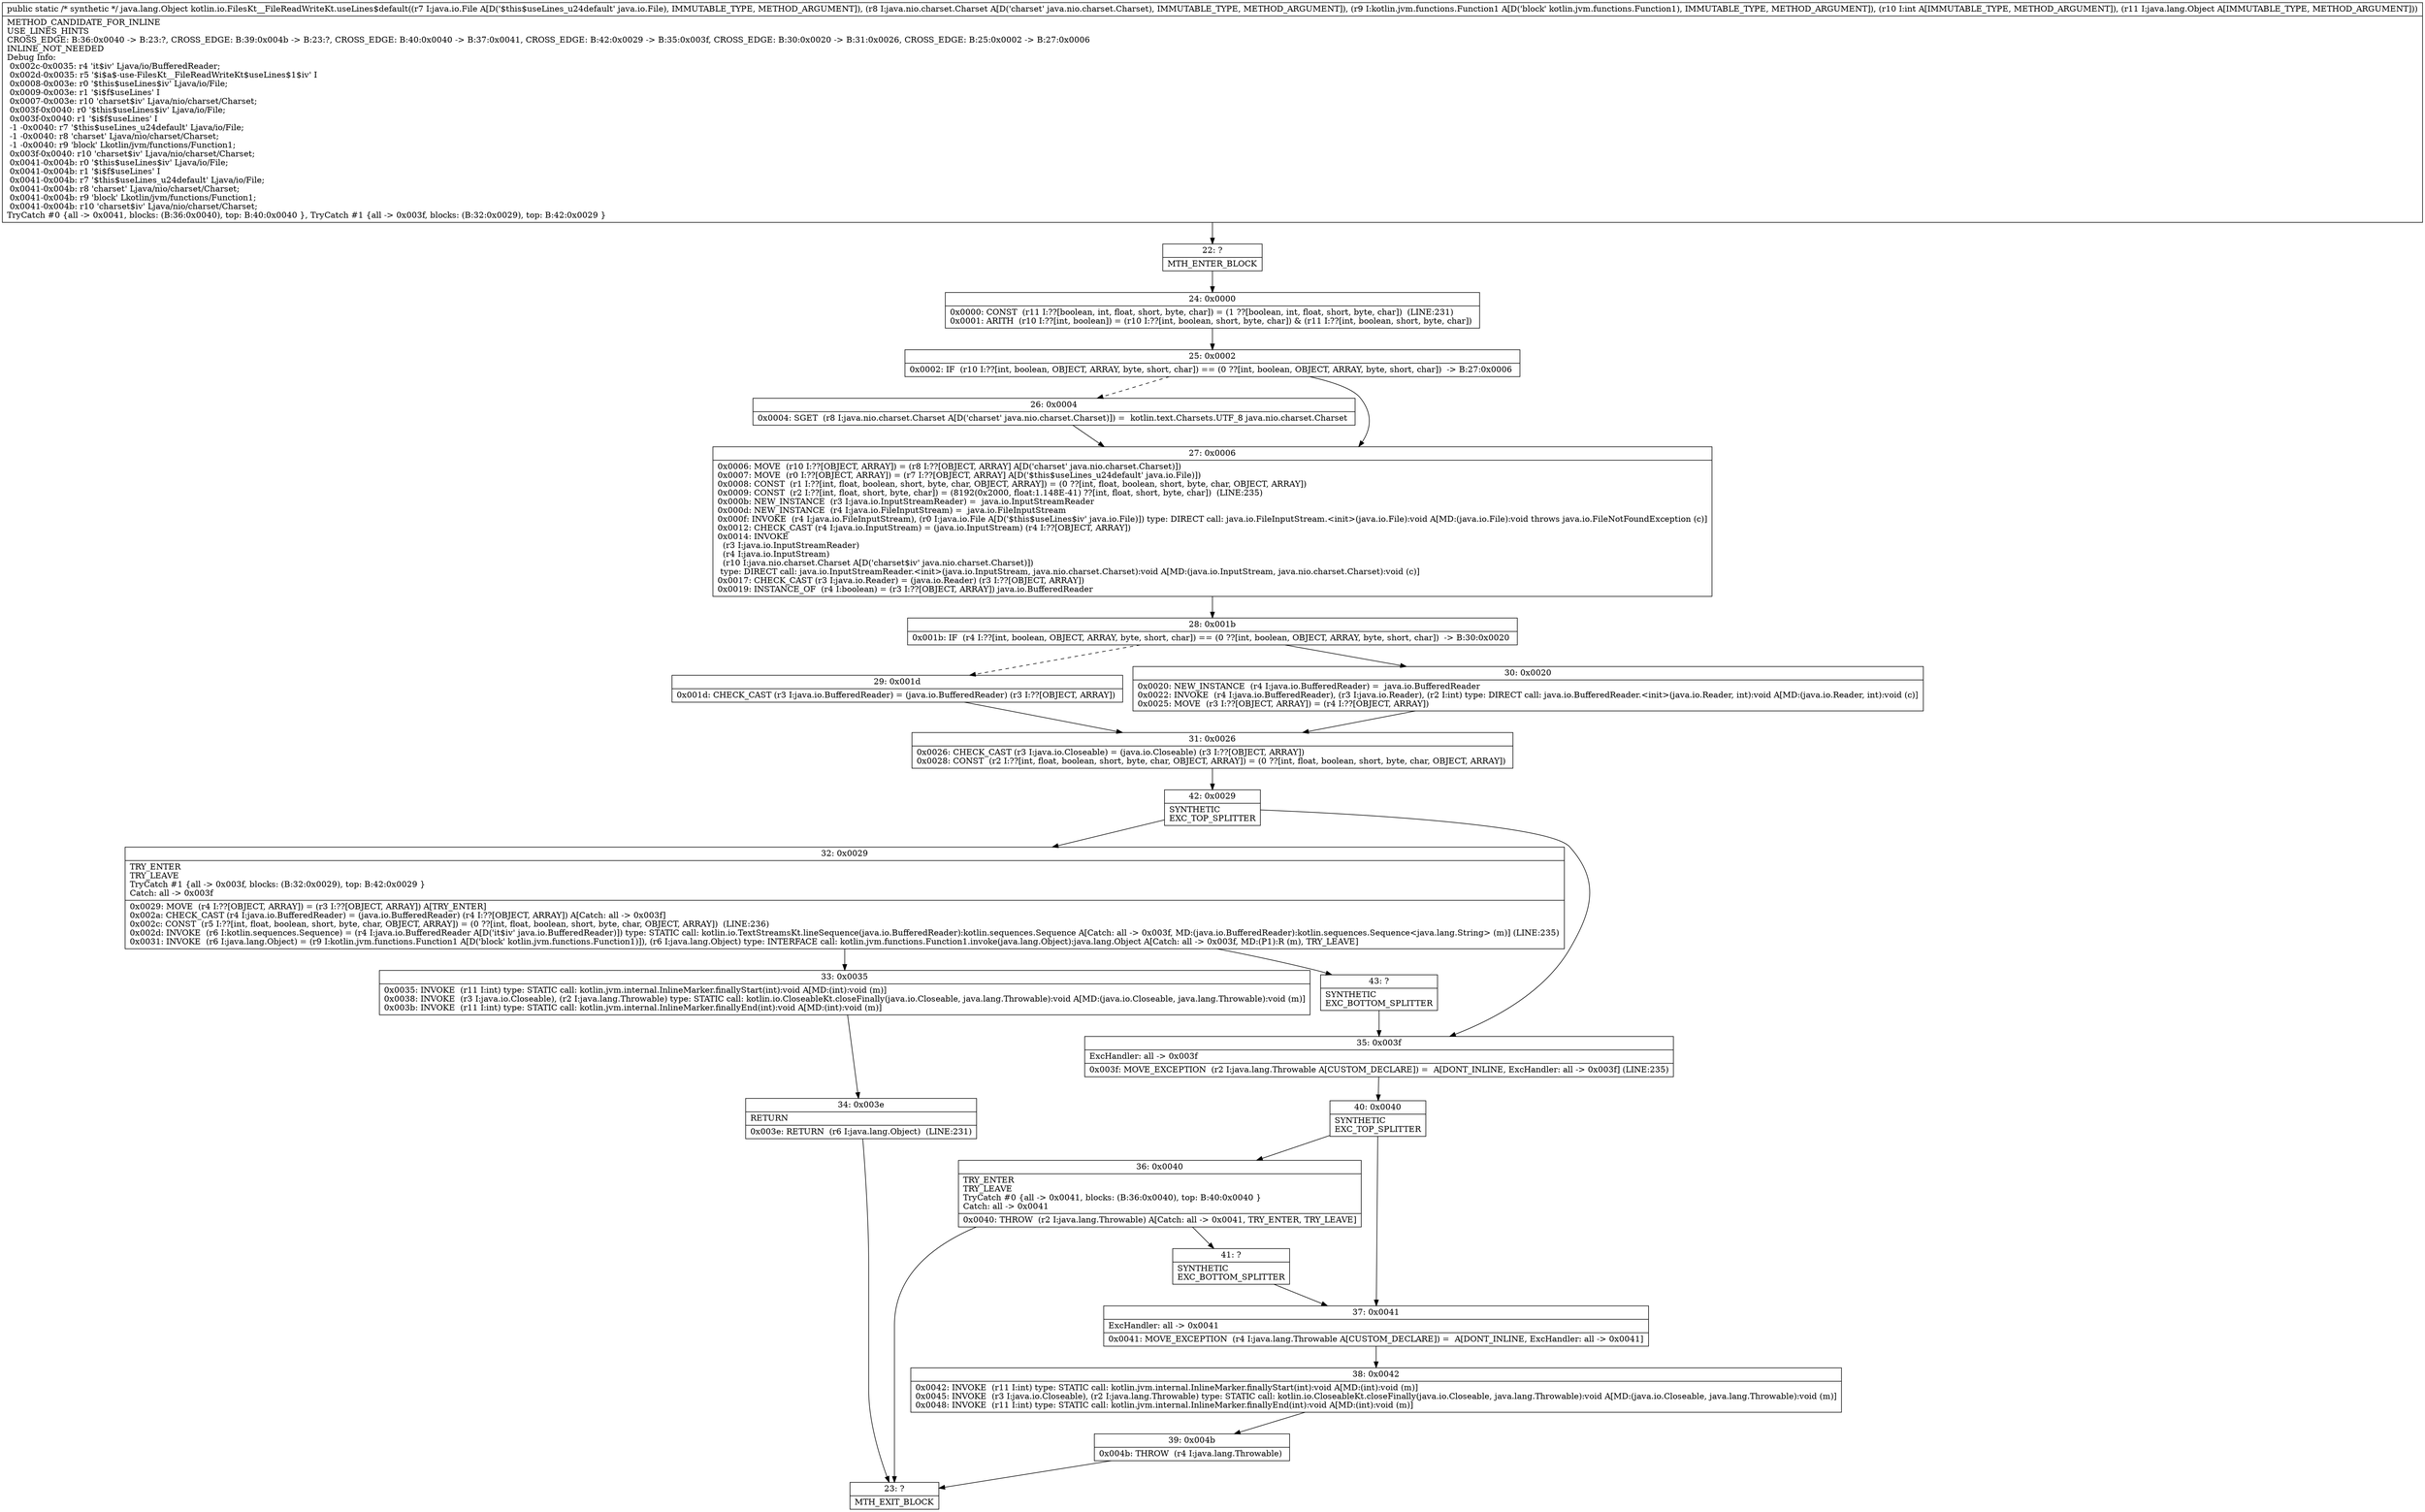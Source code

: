 digraph "CFG forkotlin.io.FilesKt__FileReadWriteKt.useLines$default(Ljava\/io\/File;Ljava\/nio\/charset\/Charset;Lkotlin\/jvm\/functions\/Function1;ILjava\/lang\/Object;)Ljava\/lang\/Object;" {
Node_22 [shape=record,label="{22\:\ ?|MTH_ENTER_BLOCK\l}"];
Node_24 [shape=record,label="{24\:\ 0x0000|0x0000: CONST  (r11 I:??[boolean, int, float, short, byte, char]) = (1 ??[boolean, int, float, short, byte, char])  (LINE:231)\l0x0001: ARITH  (r10 I:??[int, boolean]) = (r10 I:??[int, boolean, short, byte, char]) & (r11 I:??[int, boolean, short, byte, char]) \l}"];
Node_25 [shape=record,label="{25\:\ 0x0002|0x0002: IF  (r10 I:??[int, boolean, OBJECT, ARRAY, byte, short, char]) == (0 ??[int, boolean, OBJECT, ARRAY, byte, short, char])  \-\> B:27:0x0006 \l}"];
Node_26 [shape=record,label="{26\:\ 0x0004|0x0004: SGET  (r8 I:java.nio.charset.Charset A[D('charset' java.nio.charset.Charset)]) =  kotlin.text.Charsets.UTF_8 java.nio.charset.Charset \l}"];
Node_27 [shape=record,label="{27\:\ 0x0006|0x0006: MOVE  (r10 I:??[OBJECT, ARRAY]) = (r8 I:??[OBJECT, ARRAY] A[D('charset' java.nio.charset.Charset)]) \l0x0007: MOVE  (r0 I:??[OBJECT, ARRAY]) = (r7 I:??[OBJECT, ARRAY] A[D('$this$useLines_u24default' java.io.File)]) \l0x0008: CONST  (r1 I:??[int, float, boolean, short, byte, char, OBJECT, ARRAY]) = (0 ??[int, float, boolean, short, byte, char, OBJECT, ARRAY]) \l0x0009: CONST  (r2 I:??[int, float, short, byte, char]) = (8192(0x2000, float:1.148E\-41) ??[int, float, short, byte, char])  (LINE:235)\l0x000b: NEW_INSTANCE  (r3 I:java.io.InputStreamReader) =  java.io.InputStreamReader \l0x000d: NEW_INSTANCE  (r4 I:java.io.FileInputStream) =  java.io.FileInputStream \l0x000f: INVOKE  (r4 I:java.io.FileInputStream), (r0 I:java.io.File A[D('$this$useLines$iv' java.io.File)]) type: DIRECT call: java.io.FileInputStream.\<init\>(java.io.File):void A[MD:(java.io.File):void throws java.io.FileNotFoundException (c)]\l0x0012: CHECK_CAST (r4 I:java.io.InputStream) = (java.io.InputStream) (r4 I:??[OBJECT, ARRAY]) \l0x0014: INVOKE  \l  (r3 I:java.io.InputStreamReader)\l  (r4 I:java.io.InputStream)\l  (r10 I:java.nio.charset.Charset A[D('charset$iv' java.nio.charset.Charset)])\l type: DIRECT call: java.io.InputStreamReader.\<init\>(java.io.InputStream, java.nio.charset.Charset):void A[MD:(java.io.InputStream, java.nio.charset.Charset):void (c)]\l0x0017: CHECK_CAST (r3 I:java.io.Reader) = (java.io.Reader) (r3 I:??[OBJECT, ARRAY]) \l0x0019: INSTANCE_OF  (r4 I:boolean) = (r3 I:??[OBJECT, ARRAY]) java.io.BufferedReader \l}"];
Node_28 [shape=record,label="{28\:\ 0x001b|0x001b: IF  (r4 I:??[int, boolean, OBJECT, ARRAY, byte, short, char]) == (0 ??[int, boolean, OBJECT, ARRAY, byte, short, char])  \-\> B:30:0x0020 \l}"];
Node_29 [shape=record,label="{29\:\ 0x001d|0x001d: CHECK_CAST (r3 I:java.io.BufferedReader) = (java.io.BufferedReader) (r3 I:??[OBJECT, ARRAY]) \l}"];
Node_31 [shape=record,label="{31\:\ 0x0026|0x0026: CHECK_CAST (r3 I:java.io.Closeable) = (java.io.Closeable) (r3 I:??[OBJECT, ARRAY]) \l0x0028: CONST  (r2 I:??[int, float, boolean, short, byte, char, OBJECT, ARRAY]) = (0 ??[int, float, boolean, short, byte, char, OBJECT, ARRAY]) \l}"];
Node_42 [shape=record,label="{42\:\ 0x0029|SYNTHETIC\lEXC_TOP_SPLITTER\l}"];
Node_32 [shape=record,label="{32\:\ 0x0029|TRY_ENTER\lTRY_LEAVE\lTryCatch #1 \{all \-\> 0x003f, blocks: (B:32:0x0029), top: B:42:0x0029 \}\lCatch: all \-\> 0x003f\l|0x0029: MOVE  (r4 I:??[OBJECT, ARRAY]) = (r3 I:??[OBJECT, ARRAY]) A[TRY_ENTER]\l0x002a: CHECK_CAST (r4 I:java.io.BufferedReader) = (java.io.BufferedReader) (r4 I:??[OBJECT, ARRAY]) A[Catch: all \-\> 0x003f]\l0x002c: CONST  (r5 I:??[int, float, boolean, short, byte, char, OBJECT, ARRAY]) = (0 ??[int, float, boolean, short, byte, char, OBJECT, ARRAY])  (LINE:236)\l0x002d: INVOKE  (r6 I:kotlin.sequences.Sequence) = (r4 I:java.io.BufferedReader A[D('it$iv' java.io.BufferedReader)]) type: STATIC call: kotlin.io.TextStreamsKt.lineSequence(java.io.BufferedReader):kotlin.sequences.Sequence A[Catch: all \-\> 0x003f, MD:(java.io.BufferedReader):kotlin.sequences.Sequence\<java.lang.String\> (m)] (LINE:235)\l0x0031: INVOKE  (r6 I:java.lang.Object) = (r9 I:kotlin.jvm.functions.Function1 A[D('block' kotlin.jvm.functions.Function1)]), (r6 I:java.lang.Object) type: INTERFACE call: kotlin.jvm.functions.Function1.invoke(java.lang.Object):java.lang.Object A[Catch: all \-\> 0x003f, MD:(P1):R (m), TRY_LEAVE]\l}"];
Node_33 [shape=record,label="{33\:\ 0x0035|0x0035: INVOKE  (r11 I:int) type: STATIC call: kotlin.jvm.internal.InlineMarker.finallyStart(int):void A[MD:(int):void (m)]\l0x0038: INVOKE  (r3 I:java.io.Closeable), (r2 I:java.lang.Throwable) type: STATIC call: kotlin.io.CloseableKt.closeFinally(java.io.Closeable, java.lang.Throwable):void A[MD:(java.io.Closeable, java.lang.Throwable):void (m)]\l0x003b: INVOKE  (r11 I:int) type: STATIC call: kotlin.jvm.internal.InlineMarker.finallyEnd(int):void A[MD:(int):void (m)]\l}"];
Node_34 [shape=record,label="{34\:\ 0x003e|RETURN\l|0x003e: RETURN  (r6 I:java.lang.Object)  (LINE:231)\l}"];
Node_23 [shape=record,label="{23\:\ ?|MTH_EXIT_BLOCK\l}"];
Node_43 [shape=record,label="{43\:\ ?|SYNTHETIC\lEXC_BOTTOM_SPLITTER\l}"];
Node_35 [shape=record,label="{35\:\ 0x003f|ExcHandler: all \-\> 0x003f\l|0x003f: MOVE_EXCEPTION  (r2 I:java.lang.Throwable A[CUSTOM_DECLARE]) =  A[DONT_INLINE, ExcHandler: all \-\> 0x003f] (LINE:235)\l}"];
Node_40 [shape=record,label="{40\:\ 0x0040|SYNTHETIC\lEXC_TOP_SPLITTER\l}"];
Node_36 [shape=record,label="{36\:\ 0x0040|TRY_ENTER\lTRY_LEAVE\lTryCatch #0 \{all \-\> 0x0041, blocks: (B:36:0x0040), top: B:40:0x0040 \}\lCatch: all \-\> 0x0041\l|0x0040: THROW  (r2 I:java.lang.Throwable) A[Catch: all \-\> 0x0041, TRY_ENTER, TRY_LEAVE]\l}"];
Node_41 [shape=record,label="{41\:\ ?|SYNTHETIC\lEXC_BOTTOM_SPLITTER\l}"];
Node_37 [shape=record,label="{37\:\ 0x0041|ExcHandler: all \-\> 0x0041\l|0x0041: MOVE_EXCEPTION  (r4 I:java.lang.Throwable A[CUSTOM_DECLARE]) =  A[DONT_INLINE, ExcHandler: all \-\> 0x0041]\l}"];
Node_38 [shape=record,label="{38\:\ 0x0042|0x0042: INVOKE  (r11 I:int) type: STATIC call: kotlin.jvm.internal.InlineMarker.finallyStart(int):void A[MD:(int):void (m)]\l0x0045: INVOKE  (r3 I:java.io.Closeable), (r2 I:java.lang.Throwable) type: STATIC call: kotlin.io.CloseableKt.closeFinally(java.io.Closeable, java.lang.Throwable):void A[MD:(java.io.Closeable, java.lang.Throwable):void (m)]\l0x0048: INVOKE  (r11 I:int) type: STATIC call: kotlin.jvm.internal.InlineMarker.finallyEnd(int):void A[MD:(int):void (m)]\l}"];
Node_39 [shape=record,label="{39\:\ 0x004b|0x004b: THROW  (r4 I:java.lang.Throwable) \l}"];
Node_30 [shape=record,label="{30\:\ 0x0020|0x0020: NEW_INSTANCE  (r4 I:java.io.BufferedReader) =  java.io.BufferedReader \l0x0022: INVOKE  (r4 I:java.io.BufferedReader), (r3 I:java.io.Reader), (r2 I:int) type: DIRECT call: java.io.BufferedReader.\<init\>(java.io.Reader, int):void A[MD:(java.io.Reader, int):void (c)]\l0x0025: MOVE  (r3 I:??[OBJECT, ARRAY]) = (r4 I:??[OBJECT, ARRAY]) \l}"];
MethodNode[shape=record,label="{public static \/* synthetic *\/ java.lang.Object kotlin.io.FilesKt__FileReadWriteKt.useLines$default((r7 I:java.io.File A[D('$this$useLines_u24default' java.io.File), IMMUTABLE_TYPE, METHOD_ARGUMENT]), (r8 I:java.nio.charset.Charset A[D('charset' java.nio.charset.Charset), IMMUTABLE_TYPE, METHOD_ARGUMENT]), (r9 I:kotlin.jvm.functions.Function1 A[D('block' kotlin.jvm.functions.Function1), IMMUTABLE_TYPE, METHOD_ARGUMENT]), (r10 I:int A[IMMUTABLE_TYPE, METHOD_ARGUMENT]), (r11 I:java.lang.Object A[IMMUTABLE_TYPE, METHOD_ARGUMENT]))  | METHOD_CANDIDATE_FOR_INLINE\lUSE_LINES_HINTS\lCROSS_EDGE: B:36:0x0040 \-\> B:23:?, CROSS_EDGE: B:39:0x004b \-\> B:23:?, CROSS_EDGE: B:40:0x0040 \-\> B:37:0x0041, CROSS_EDGE: B:42:0x0029 \-\> B:35:0x003f, CROSS_EDGE: B:30:0x0020 \-\> B:31:0x0026, CROSS_EDGE: B:25:0x0002 \-\> B:27:0x0006\lINLINE_NOT_NEEDED\lDebug Info:\l  0x002c\-0x0035: r4 'it$iv' Ljava\/io\/BufferedReader;\l  0x002d\-0x0035: r5 '$i$a$\-use\-FilesKt__FileReadWriteKt$useLines$1$iv' I\l  0x0008\-0x003e: r0 '$this$useLines$iv' Ljava\/io\/File;\l  0x0009\-0x003e: r1 '$i$f$useLines' I\l  0x0007\-0x003e: r10 'charset$iv' Ljava\/nio\/charset\/Charset;\l  0x003f\-0x0040: r0 '$this$useLines$iv' Ljava\/io\/File;\l  0x003f\-0x0040: r1 '$i$f$useLines' I\l  \-1 \-0x0040: r7 '$this$useLines_u24default' Ljava\/io\/File;\l  \-1 \-0x0040: r8 'charset' Ljava\/nio\/charset\/Charset;\l  \-1 \-0x0040: r9 'block' Lkotlin\/jvm\/functions\/Function1;\l  0x003f\-0x0040: r10 'charset$iv' Ljava\/nio\/charset\/Charset;\l  0x0041\-0x004b: r0 '$this$useLines$iv' Ljava\/io\/File;\l  0x0041\-0x004b: r1 '$i$f$useLines' I\l  0x0041\-0x004b: r7 '$this$useLines_u24default' Ljava\/io\/File;\l  0x0041\-0x004b: r8 'charset' Ljava\/nio\/charset\/Charset;\l  0x0041\-0x004b: r9 'block' Lkotlin\/jvm\/functions\/Function1;\l  0x0041\-0x004b: r10 'charset$iv' Ljava\/nio\/charset\/Charset;\lTryCatch #0 \{all \-\> 0x0041, blocks: (B:36:0x0040), top: B:40:0x0040 \}, TryCatch #1 \{all \-\> 0x003f, blocks: (B:32:0x0029), top: B:42:0x0029 \}\l}"];
MethodNode -> Node_22;Node_22 -> Node_24;
Node_24 -> Node_25;
Node_25 -> Node_26[style=dashed];
Node_25 -> Node_27;
Node_26 -> Node_27;
Node_27 -> Node_28;
Node_28 -> Node_29[style=dashed];
Node_28 -> Node_30;
Node_29 -> Node_31;
Node_31 -> Node_42;
Node_42 -> Node_32;
Node_42 -> Node_35;
Node_32 -> Node_33;
Node_32 -> Node_43;
Node_33 -> Node_34;
Node_34 -> Node_23;
Node_43 -> Node_35;
Node_35 -> Node_40;
Node_40 -> Node_36;
Node_40 -> Node_37;
Node_36 -> Node_23;
Node_36 -> Node_41;
Node_41 -> Node_37;
Node_37 -> Node_38;
Node_38 -> Node_39;
Node_39 -> Node_23;
Node_30 -> Node_31;
}

